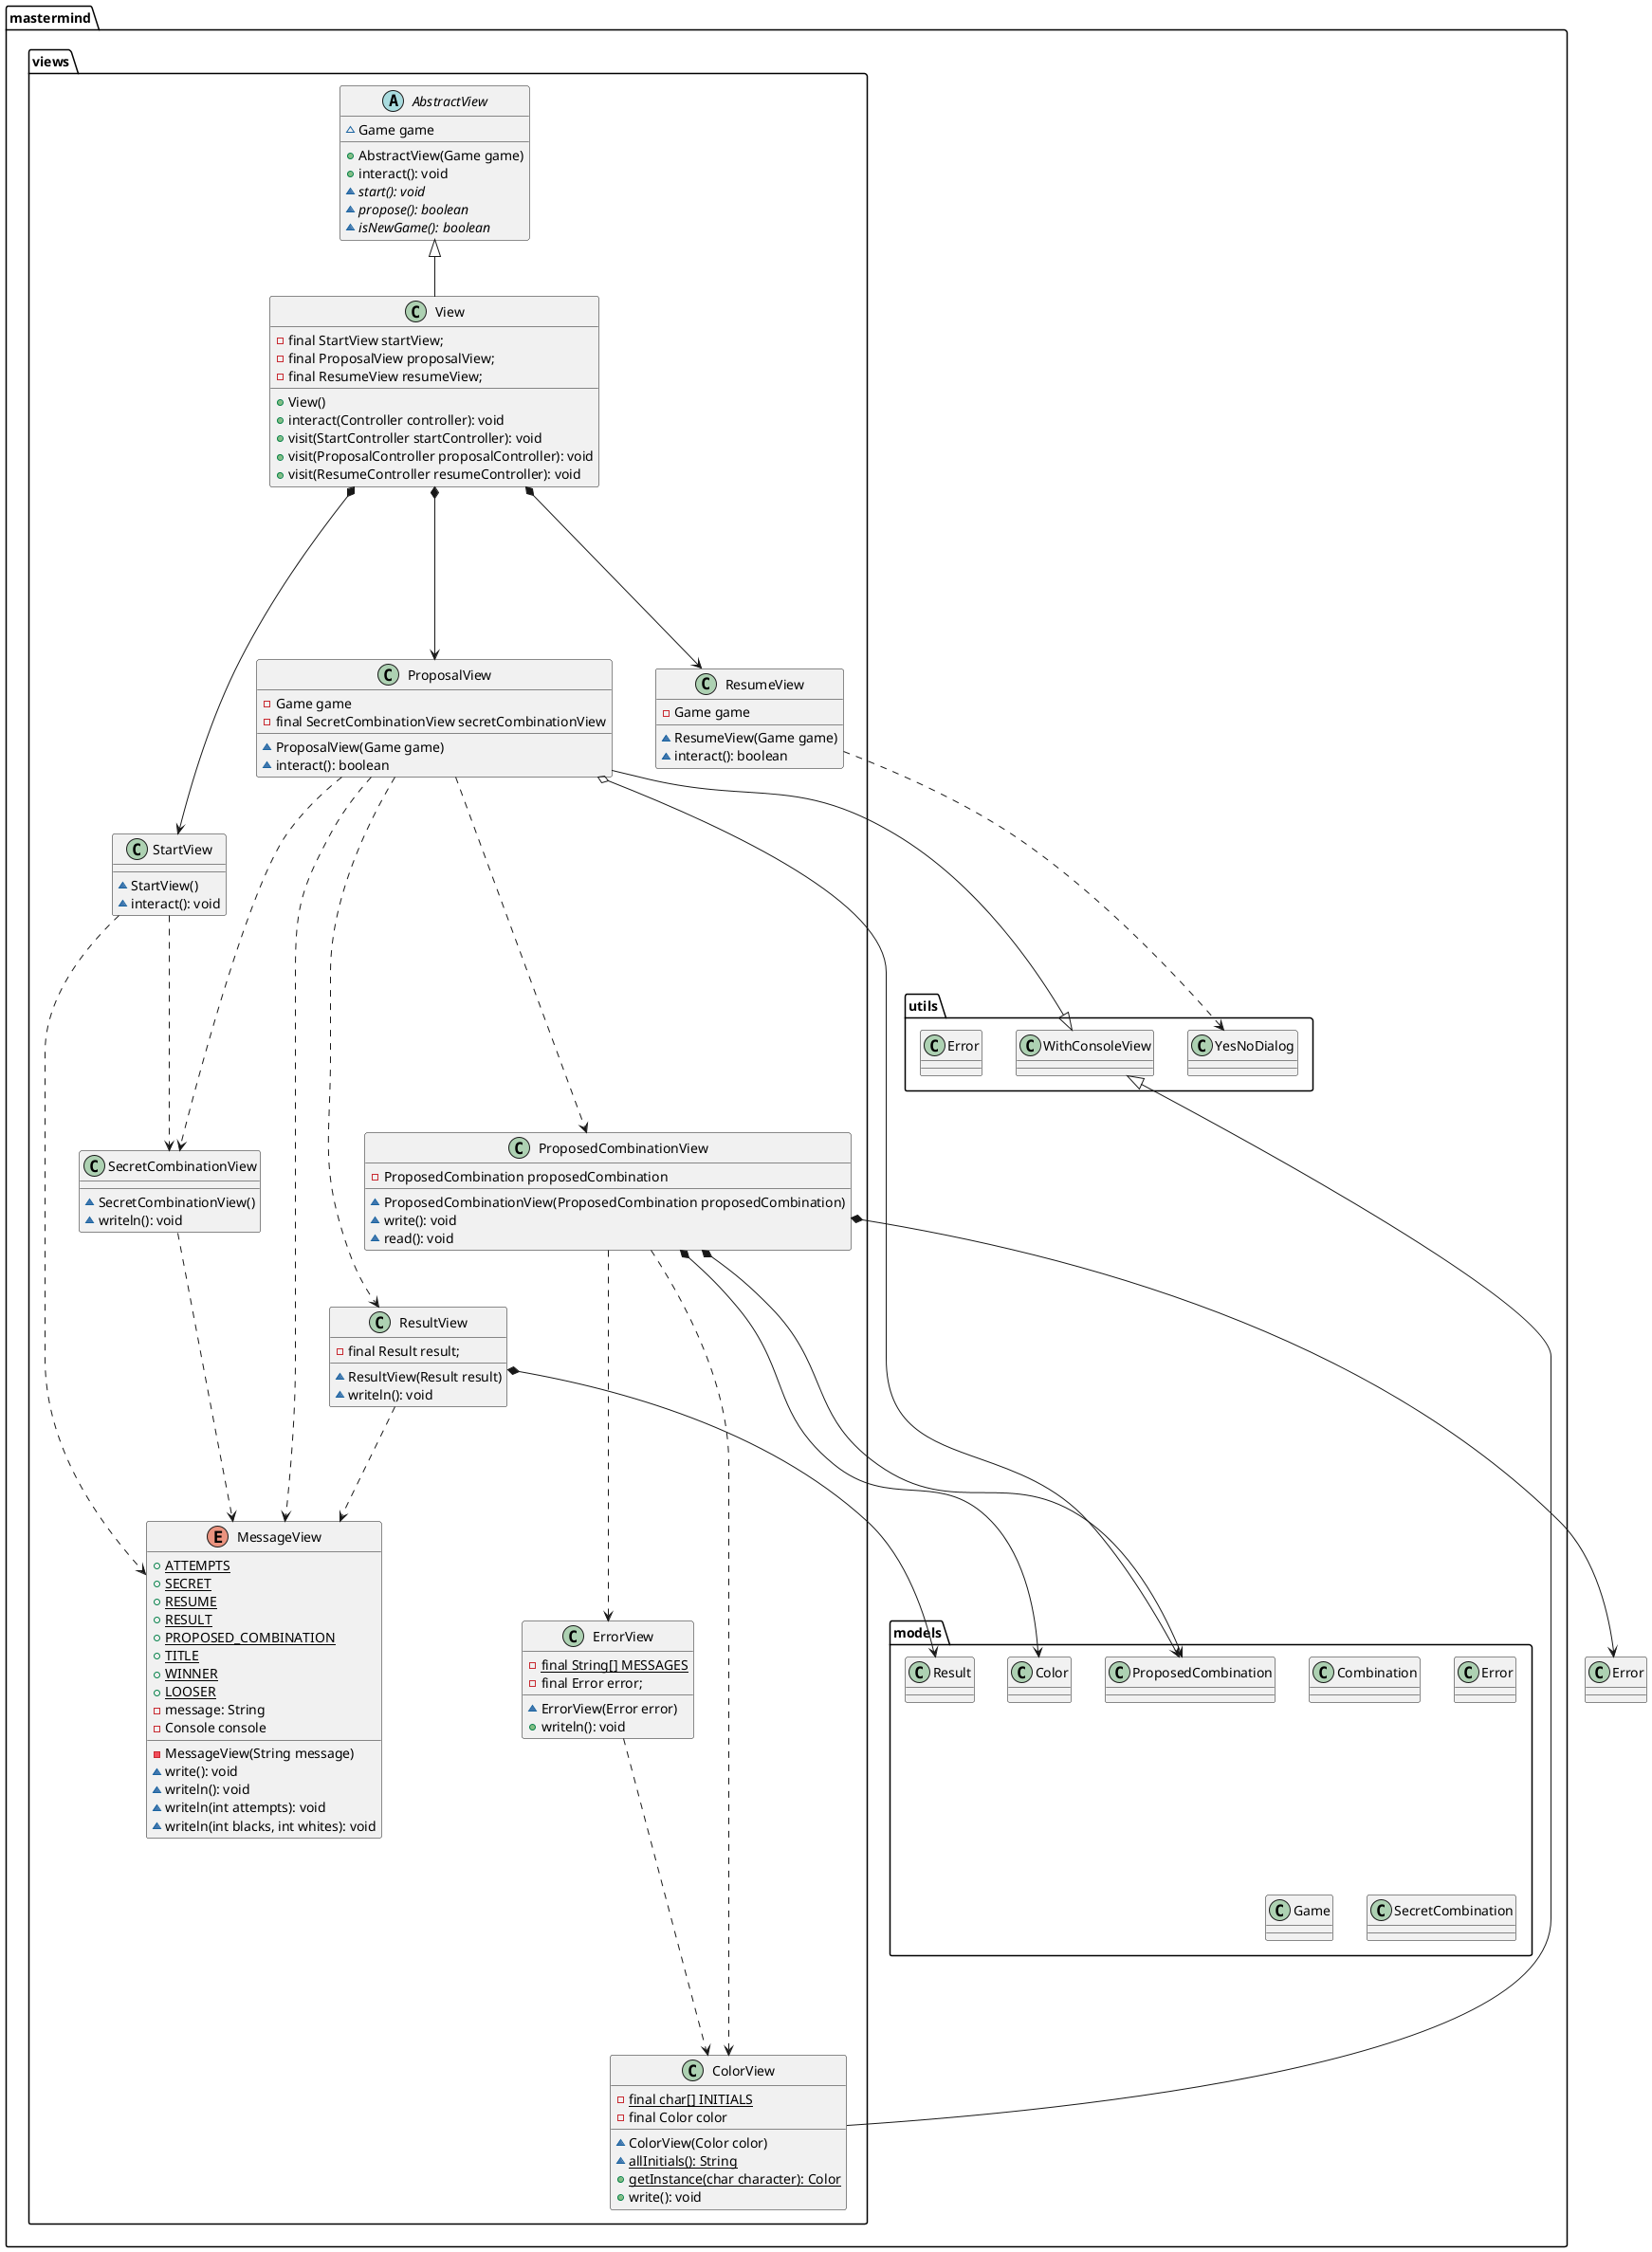 @startuml

package mastermind.views {

    abstract class AbstractView{
        ~ Game game
        + AbstractView(Game game)
        + interact(): void
        ~ {abstract} start(): void
        ~ {abstract} propose(): boolean
        ~ {abstract} isNewGame(): boolean
    }

    enum MessageView{
        + {static} ATTEMPTS
        + {static} SECRET
        + {static} RESUME
        + {static} RESULT
        + {static} PROPOSED_COMBINATION
        + {static} TITLE
        + {static} WINNER
        + {static} LOOSER
        - message: String
        - Console console
        - MessageView(String message)
        ~ write(): void
        ~ writeln(): void
        ~ writeln(int attempts): void
        ~ writeln(int blacks, int whites): void
    }

    class View {
        - final StartView startView;
        - final ProposalView proposalView;
        - final ResumeView resumeView;
        + View()
        + interact(Controller controller): void
        + visit(StartController startController): void
        + visit(ProposalController proposalController): void
        + visit(ResumeController resumeController): void
    }

    class ColorView{
        - {static} final char[] INITIALS
        - final Color color
        ~ ColorView(Color color)
        ~ {static} allInitials(): String
        + {static} getInstance(char character): Color
        + write(): void
    }

    class ErrorView{
        - {static} final String[] MESSAGES
        - final Error error;
        ~ ErrorView(Error error)
        + writeln(): void
    }

     class ProposalView{
        - Game game
        - final SecretCombinationView secretCombinationView
        ~ ProposalView(Game game)
        ~ interact(): boolean
    }

    class ProposedCombinationView{
        - ProposedCombination proposedCombination
        ~ ProposedCombinationView(ProposedCombination proposedCombination)
        ~ write(): void
        ~ read(): void
    }

    class ResultView{
        - final Result result;
        ~ ResultView(Result result)
        ~ writeln(): void
    }

    class ResumeView{
        - Game game
        ~ ResumeView(Game game)
        ~ interact(): boolean
    }

    class SecretCombinationView{
        ~ SecretCombinationView()
        ~ writeln(): void
    }

    class StartView{
        ~ StartView()
        ~ interact(): void
    }

}

package mastermind.models {
    class ProposedCombination
    class Result
    class Color
    class Combination
    class Error
    class Game
    class SecretCombination
}

package mastermind.utils {
    class WithConsoleView
    class YesNoDialog
    class Error
}

AbstractView <|-- View

WithConsoleView <|---- ColorView
WithConsoleView <|---- ProposalView

View *----> StartView
View *----> ProposalView
View *----> ResumeView

StartView ....> MessageView
StartView ....> SecretCombinationView
ProposalView .....> MessageView
ProposalView .....> SecretCombinationView
ProposalView .....> ProposedCombinationView
ProposalView .....> ResultView
ProposalView o------> ProposedCombination

ResumeView ....> YesNoDialog

ProposedCombinationView *----> ProposedCombination
ProposedCombinationView *----> Color
ProposedCombinationView *----> Error
ProposedCombinationView ....> ColorView
ProposedCombinationView ....> ErrorView

SecretCombinationView ....> MessageView

ResultView ...> MessageView
ResultView *---> Result

ErrorView ....> ColorView


@enduml

